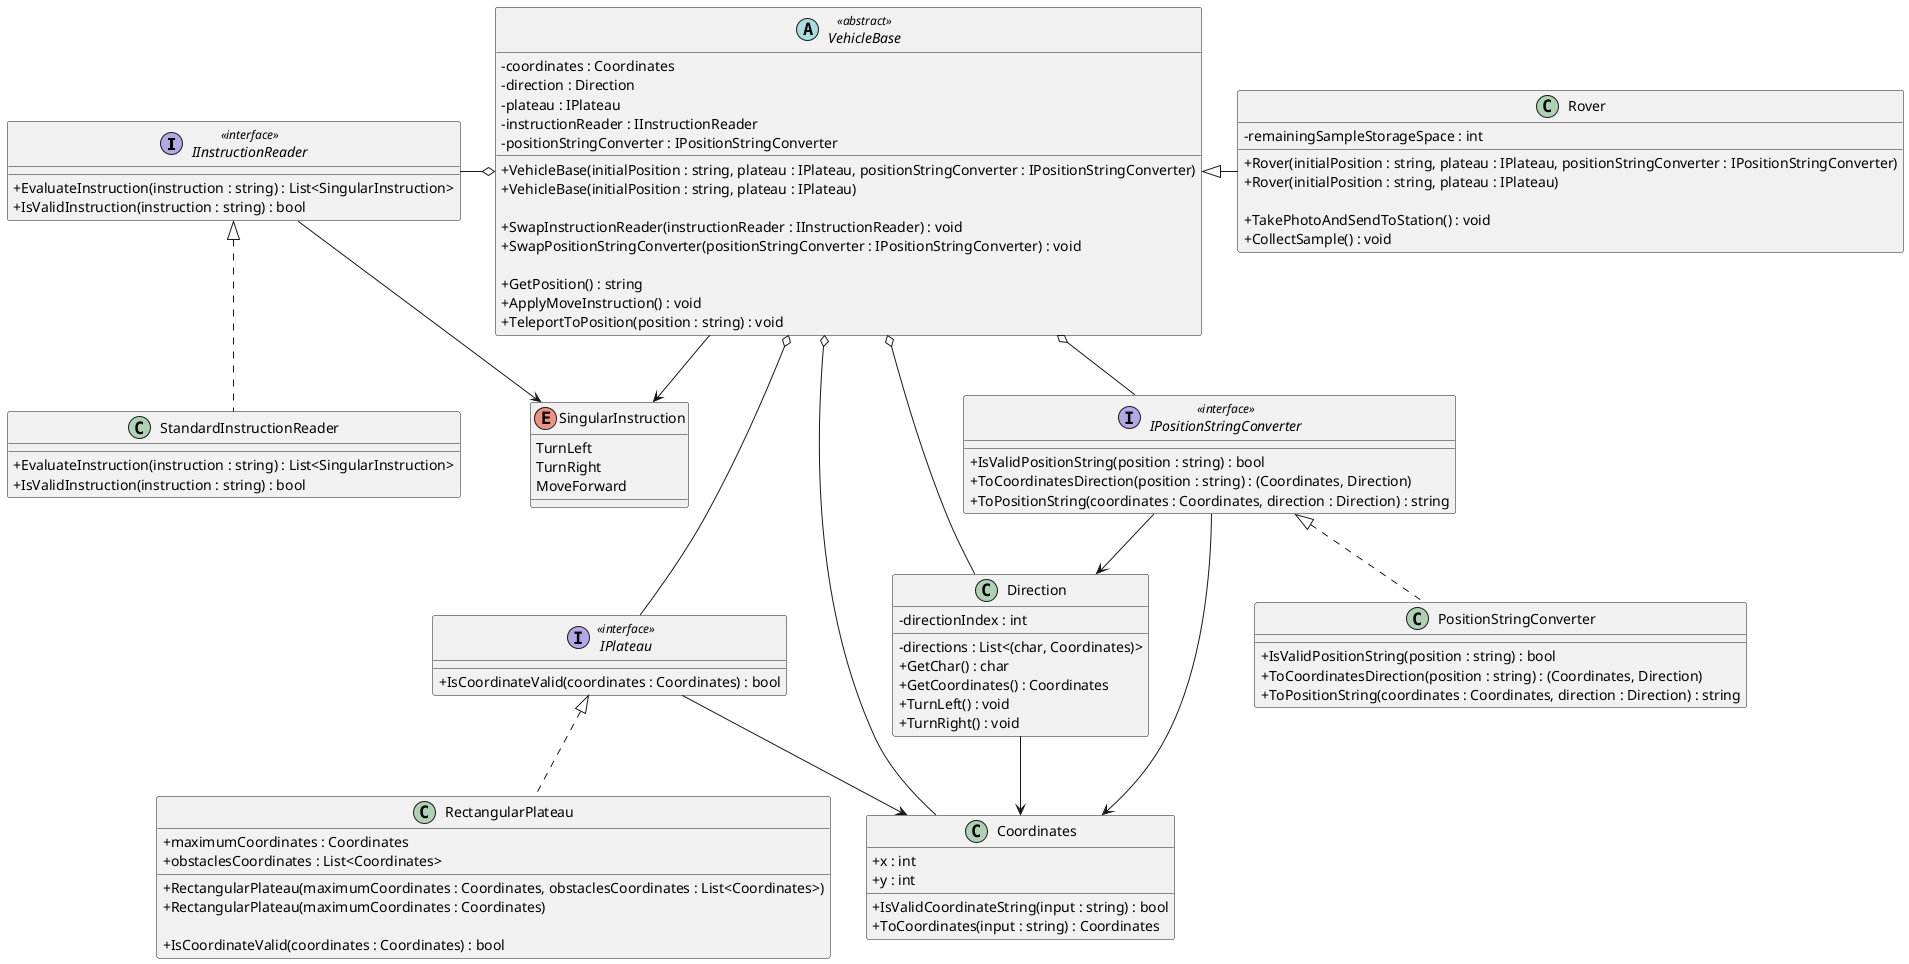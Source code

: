 @startuml "Mars Rover Challenge"
skinparam classAttributeIconSize 0

interface IInstructionReader <<interface>>
{
  + EvaluateInstruction(instruction : string) : List<SingularInstruction>
  + IsValidInstruction(instruction : string) : bool
}

enum SingularInstruction
{
  TurnLeft
  TurnRight
  MoveForward
}

class StandardInstructionReader
{
  + EvaluateInstruction(instruction : string) : List<SingularInstruction>
  + IsValidInstruction(instruction : string) : bool
}

interface IPlateau <<interface>>
{
  + IsCoordinateValid(coordinates : Coordinates) : bool
}

class RectangularPlateau
{
  + maximumCoordinates : Coordinates
  + obstaclesCoordinates : List<Coordinates>

  + RectangularPlateau(maximumCoordinates : Coordinates, obstaclesCoordinates : List<Coordinates>)
  + RectangularPlateau(maximumCoordinates : Coordinates)

  + IsCoordinateValid(coordinates : Coordinates) : bool
}

class Coordinates
{
  + x : int
  + y : int

  + IsValidCoordinateString(input : string) : bool
  + ToCoordinates(input : string) : Coordinates
}

class Direction
{
  - directions : List<(char, Coordinates)>
  - directionIndex : int

  + GetChar() : char
  + GetCoordinates() : Coordinates
  + TurnLeft() : void
  + TurnRight() : void
}

interface IPositionStringConverter <<interface>>
{
  + IsValidPositionString(position : string) : bool
  + ToCoordinatesDirection(position : string) : (Coordinates, Direction)
  + ToPositionString(coordinates : Coordinates, direction : Direction) : string
}

class PositionStringConverter
{
  + IsValidPositionString(position : string) : bool
  + ToCoordinatesDirection(position : string) : (Coordinates, Direction)
  + ToPositionString(coordinates : Coordinates, direction : Direction) : string
}

abstract VehicleBase <<abstract>>
{
  - coordinates : Coordinates
  - direction : Direction
  - plateau : IPlateau
  - instructionReader : IInstructionReader
  - positionStringConverter : IPositionStringConverter

  + VehicleBase(initialPosition : string, plateau : IPlateau, positionStringConverter : IPositionStringConverter)
  + VehicleBase(initialPosition : string, plateau : IPlateau)

  + SwapInstructionReader(instructionReader : IInstructionReader) : void
  + SwapPositionStringConverter(positionStringConverter : IPositionStringConverter) : void
  
  + GetPosition() : string
  + ApplyMoveInstruction() : void
  + TeleportToPosition(position : string) : void
}

class Rover
{
  - remainingSampleStorageSpace : int

  + Rover(initialPosition : string, plateau : IPlateau, positionStringConverter : IPositionStringConverter)
  + Rover(initialPosition : string, plateau : IPlateau)

  + TakePhotoAndSendToStation() : void
  + CollectSample() : void
}

IInstructionReader -> SingularInstruction
IInstructionReader <|.. StandardInstructionReader 
IPlateau <|.. RectangularPlateau

IPositionStringConverter <|.. PositionStringConverter

VehicleBase <|-r- Rover

IPlateau --> Coordinates
Direction --> Coordinates
IPositionStringConverter --> Coordinates
IPositionStringConverter --> Direction

VehicleBase o-- Coordinates
VehicleBase o-- Direction
VehicleBase o--- IPlateau
VehicleBase o-l IInstructionReader
VehicleBase o-- IPositionStringConverter

VehicleBase --> SingularInstruction

@enduml